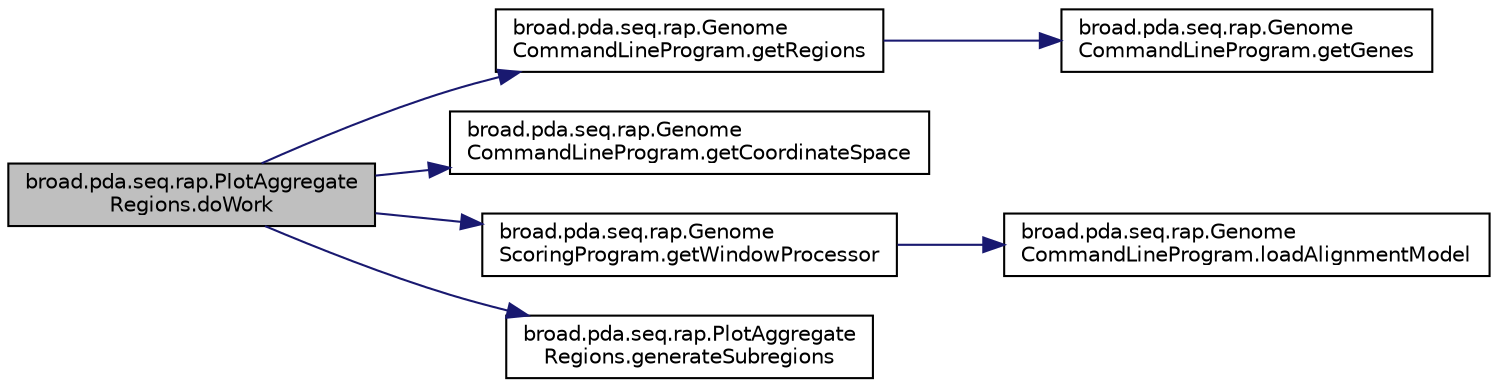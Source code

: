 digraph "broad.pda.seq.rap.PlotAggregateRegions.doWork"
{
  edge [fontname="Helvetica",fontsize="10",labelfontname="Helvetica",labelfontsize="10"];
  node [fontname="Helvetica",fontsize="10",shape=record];
  rankdir="LR";
  Node1 [label="broad.pda.seq.rap.PlotAggregate\lRegions.doWork",height=0.2,width=0.4,color="black", fillcolor="grey75", style="filled" fontcolor="black"];
  Node1 -> Node2 [color="midnightblue",fontsize="10",style="solid",fontname="Helvetica"];
  Node2 [label="broad.pda.seq.rap.Genome\lCommandLineProgram.getRegions",height=0.2,width=0.4,color="black", fillcolor="white", style="filled",URL="$classbroad_1_1pda_1_1seq_1_1rap_1_1_genome_command_line_program.html#af3dfa4b958b37f13cfccbe10e0ff7310"];
  Node2 -> Node3 [color="midnightblue",fontsize="10",style="solid",fontname="Helvetica"];
  Node3 [label="broad.pda.seq.rap.Genome\lCommandLineProgram.getGenes",height=0.2,width=0.4,color="black", fillcolor="white", style="filled",URL="$classbroad_1_1pda_1_1seq_1_1rap_1_1_genome_command_line_program.html#ab1d7c1f083bc030ded1d014283d73201"];
  Node1 -> Node4 [color="midnightblue",fontsize="10",style="solid",fontname="Helvetica"];
  Node4 [label="broad.pda.seq.rap.Genome\lCommandLineProgram.getCoordinateSpace",height=0.2,width=0.4,color="black", fillcolor="white", style="filled",URL="$classbroad_1_1pda_1_1seq_1_1rap_1_1_genome_command_line_program.html#a59439a63626d967a2b7f781b83479a8e"];
  Node1 -> Node5 [color="midnightblue",fontsize="10",style="solid",fontname="Helvetica"];
  Node5 [label="broad.pda.seq.rap.Genome\lScoringProgram.getWindowProcessor",height=0.2,width=0.4,color="black", fillcolor="white", style="filled",URL="$classbroad_1_1pda_1_1seq_1_1rap_1_1_genome_scoring_program.html#a01cb6e467b39da1cc595e9dadfd7e3fc"];
  Node5 -> Node6 [color="midnightblue",fontsize="10",style="solid",fontname="Helvetica"];
  Node6 [label="broad.pda.seq.rap.Genome\lCommandLineProgram.loadAlignmentModel",height=0.2,width=0.4,color="black", fillcolor="white", style="filled",URL="$classbroad_1_1pda_1_1seq_1_1rap_1_1_genome_command_line_program.html#ae60acc8e544e4f0edd1f4e8b46161c75"];
  Node1 -> Node7 [color="midnightblue",fontsize="10",style="solid",fontname="Helvetica"];
  Node7 [label="broad.pda.seq.rap.PlotAggregate\lRegions.generateSubregions",height=0.2,width=0.4,color="black", fillcolor="white", style="filled",URL="$classbroad_1_1pda_1_1seq_1_1rap_1_1_plot_aggregate_regions.html#a346e5ff0aec512e849bdba8343db1b25"];
}
